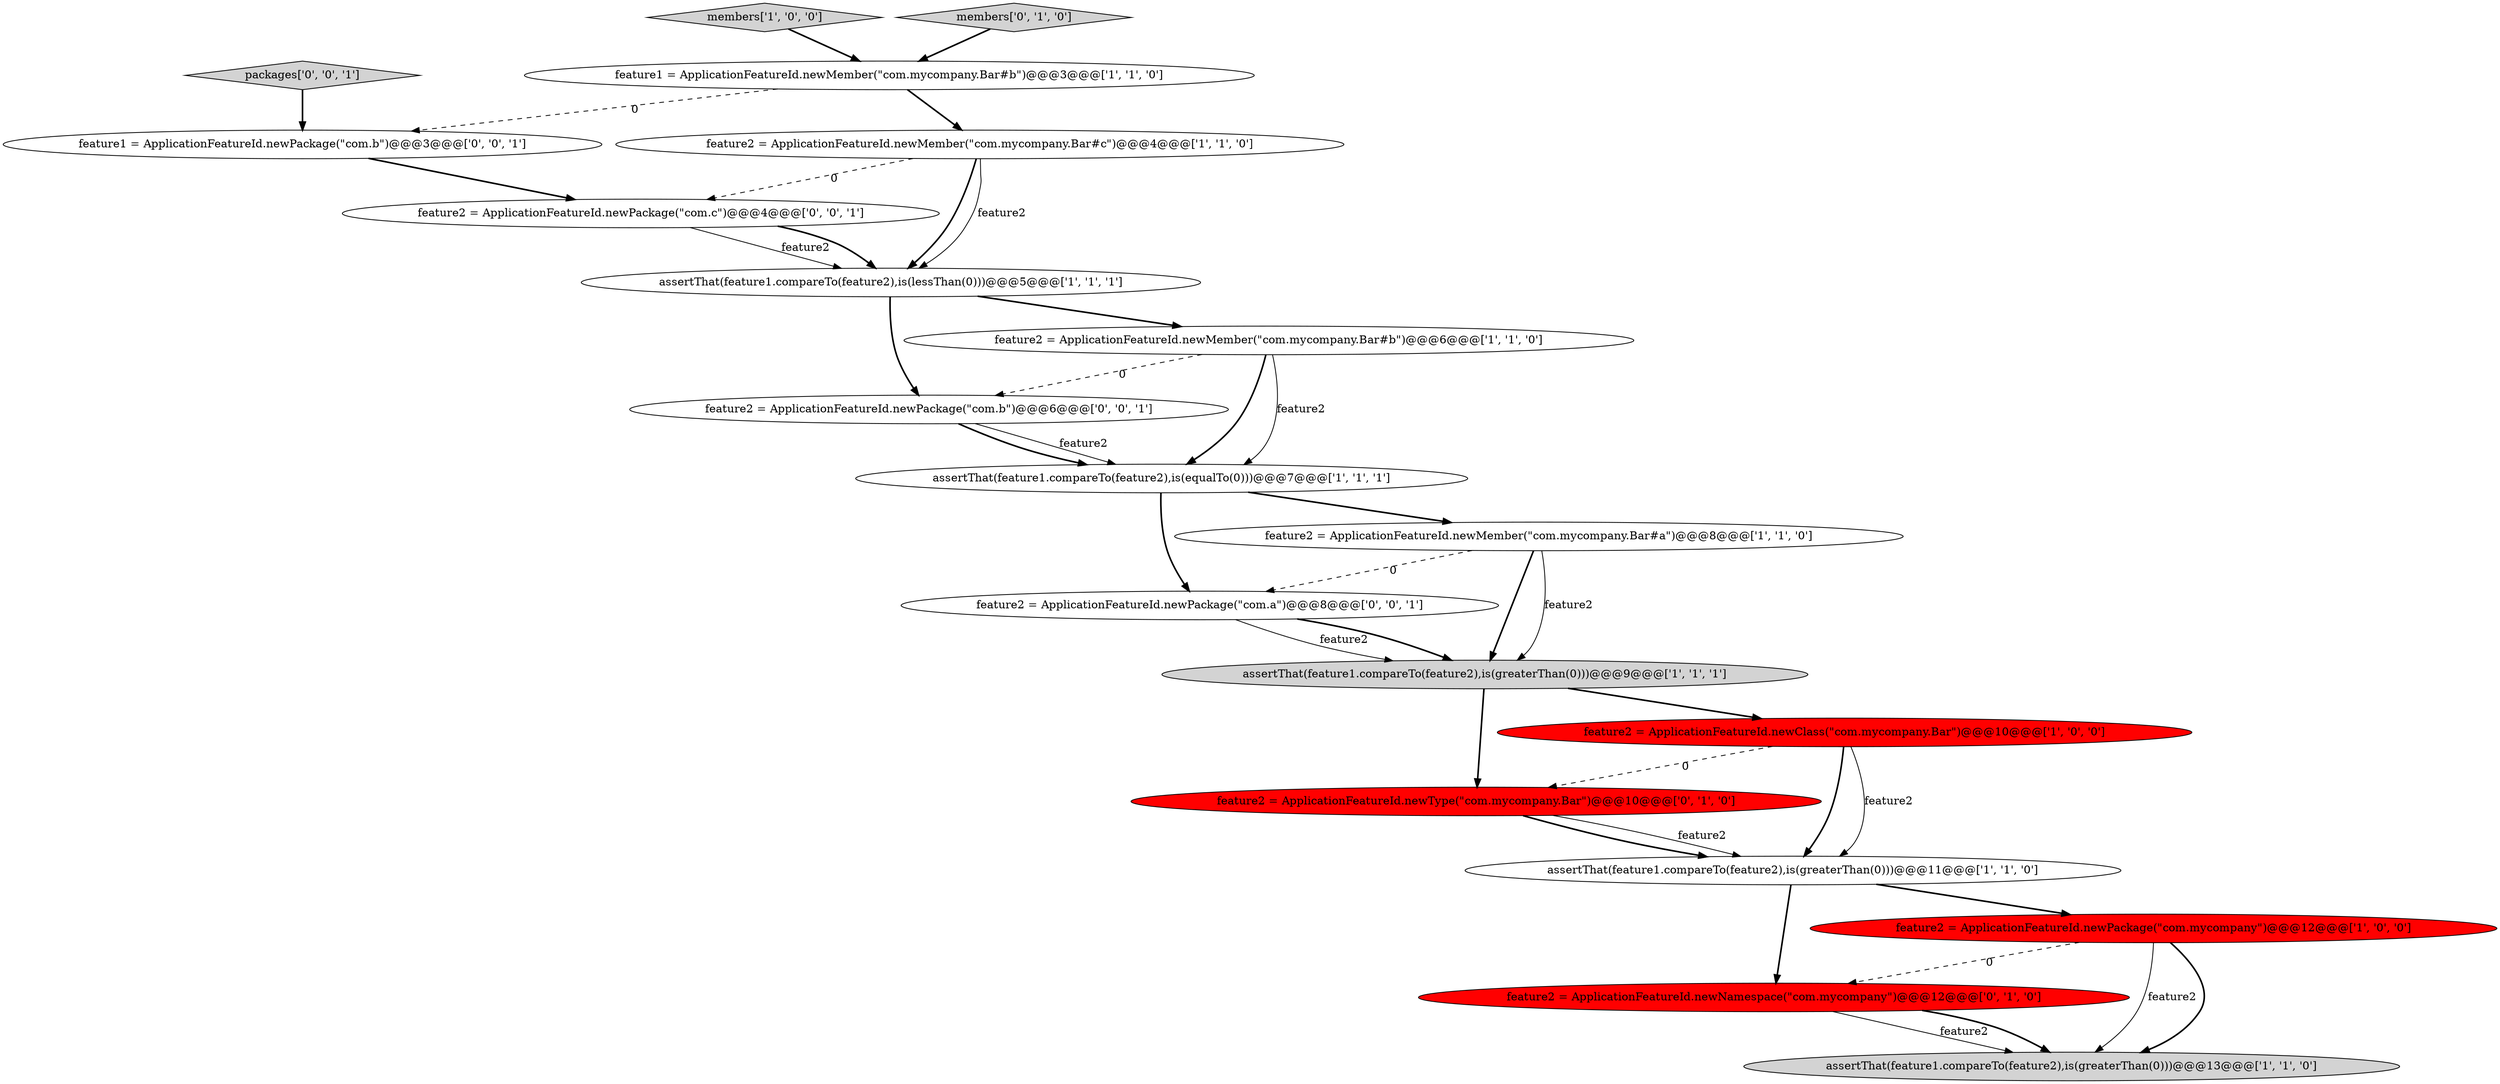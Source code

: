 digraph {
0 [style = filled, label = "feature2 = ApplicationFeatureId.newMember(\"com.mycompany.Bar#c\")@@@4@@@['1', '1', '0']", fillcolor = white, shape = ellipse image = "AAA0AAABBB1BBB"];
2 [style = filled, label = "feature2 = ApplicationFeatureId.newPackage(\"com.mycompany\")@@@12@@@['1', '0', '0']", fillcolor = red, shape = ellipse image = "AAA1AAABBB1BBB"];
5 [style = filled, label = "assertThat(feature1.compareTo(feature2),is(greaterThan(0)))@@@13@@@['1', '1', '0']", fillcolor = lightgray, shape = ellipse image = "AAA0AAABBB1BBB"];
13 [style = filled, label = "feature2 = ApplicationFeatureId.newNamespace(\"com.mycompany\")@@@12@@@['0', '1', '0']", fillcolor = red, shape = ellipse image = "AAA1AAABBB2BBB"];
16 [style = filled, label = "feature2 = ApplicationFeatureId.newPackage(\"com.c\")@@@4@@@['0', '0', '1']", fillcolor = white, shape = ellipse image = "AAA0AAABBB3BBB"];
9 [style = filled, label = "assertThat(feature1.compareTo(feature2),is(lessThan(0)))@@@5@@@['1', '1', '1']", fillcolor = white, shape = ellipse image = "AAA0AAABBB1BBB"];
8 [style = filled, label = "assertThat(feature1.compareTo(feature2),is(greaterThan(0)))@@@11@@@['1', '1', '0']", fillcolor = white, shape = ellipse image = "AAA0AAABBB1BBB"];
1 [style = filled, label = "members['1', '0', '0']", fillcolor = lightgray, shape = diamond image = "AAA0AAABBB1BBB"];
18 [style = filled, label = "feature2 = ApplicationFeatureId.newPackage(\"com.a\")@@@8@@@['0', '0', '1']", fillcolor = white, shape = ellipse image = "AAA0AAABBB3BBB"];
14 [style = filled, label = "feature2 = ApplicationFeatureId.newType(\"com.mycompany.Bar\")@@@10@@@['0', '1', '0']", fillcolor = red, shape = ellipse image = "AAA1AAABBB2BBB"];
3 [style = filled, label = "feature1 = ApplicationFeatureId.newMember(\"com.mycompany.Bar#b\")@@@3@@@['1', '1', '0']", fillcolor = white, shape = ellipse image = "AAA0AAABBB1BBB"];
15 [style = filled, label = "feature2 = ApplicationFeatureId.newPackage(\"com.b\")@@@6@@@['0', '0', '1']", fillcolor = white, shape = ellipse image = "AAA0AAABBB3BBB"];
17 [style = filled, label = "feature1 = ApplicationFeatureId.newPackage(\"com.b\")@@@3@@@['0', '0', '1']", fillcolor = white, shape = ellipse image = "AAA0AAABBB3BBB"];
6 [style = filled, label = "assertThat(feature1.compareTo(feature2),is(greaterThan(0)))@@@9@@@['1', '1', '1']", fillcolor = lightgray, shape = ellipse image = "AAA0AAABBB1BBB"];
10 [style = filled, label = "feature2 = ApplicationFeatureId.newMember(\"com.mycompany.Bar#a\")@@@8@@@['1', '1', '0']", fillcolor = white, shape = ellipse image = "AAA0AAABBB1BBB"];
11 [style = filled, label = "feature2 = ApplicationFeatureId.newMember(\"com.mycompany.Bar#b\")@@@6@@@['1', '1', '0']", fillcolor = white, shape = ellipse image = "AAA0AAABBB1BBB"];
19 [style = filled, label = "packages['0', '0', '1']", fillcolor = lightgray, shape = diamond image = "AAA0AAABBB3BBB"];
7 [style = filled, label = "feature2 = ApplicationFeatureId.newClass(\"com.mycompany.Bar\")@@@10@@@['1', '0', '0']", fillcolor = red, shape = ellipse image = "AAA1AAABBB1BBB"];
12 [style = filled, label = "members['0', '1', '0']", fillcolor = lightgray, shape = diamond image = "AAA0AAABBB2BBB"];
4 [style = filled, label = "assertThat(feature1.compareTo(feature2),is(equalTo(0)))@@@7@@@['1', '1', '1']", fillcolor = white, shape = ellipse image = "AAA0AAABBB1BBB"];
4->10 [style = bold, label=""];
0->9 [style = bold, label=""];
3->17 [style = dashed, label="0"];
9->11 [style = bold, label=""];
15->4 [style = solid, label="feature2"];
11->15 [style = dashed, label="0"];
11->4 [style = solid, label="feature2"];
10->6 [style = solid, label="feature2"];
16->9 [style = solid, label="feature2"];
7->14 [style = dashed, label="0"];
11->4 [style = bold, label=""];
7->8 [style = solid, label="feature2"];
0->16 [style = dashed, label="0"];
1->3 [style = bold, label=""];
4->18 [style = bold, label=""];
19->17 [style = bold, label=""];
7->8 [style = bold, label=""];
10->6 [style = bold, label=""];
3->0 [style = bold, label=""];
10->18 [style = dashed, label="0"];
6->14 [style = bold, label=""];
13->5 [style = solid, label="feature2"];
8->2 [style = bold, label=""];
18->6 [style = bold, label=""];
9->15 [style = bold, label=""];
2->13 [style = dashed, label="0"];
14->8 [style = solid, label="feature2"];
15->4 [style = bold, label=""];
13->5 [style = bold, label=""];
14->8 [style = bold, label=""];
12->3 [style = bold, label=""];
6->7 [style = bold, label=""];
0->9 [style = solid, label="feature2"];
16->9 [style = bold, label=""];
2->5 [style = solid, label="feature2"];
17->16 [style = bold, label=""];
8->13 [style = bold, label=""];
2->5 [style = bold, label=""];
18->6 [style = solid, label="feature2"];
}

